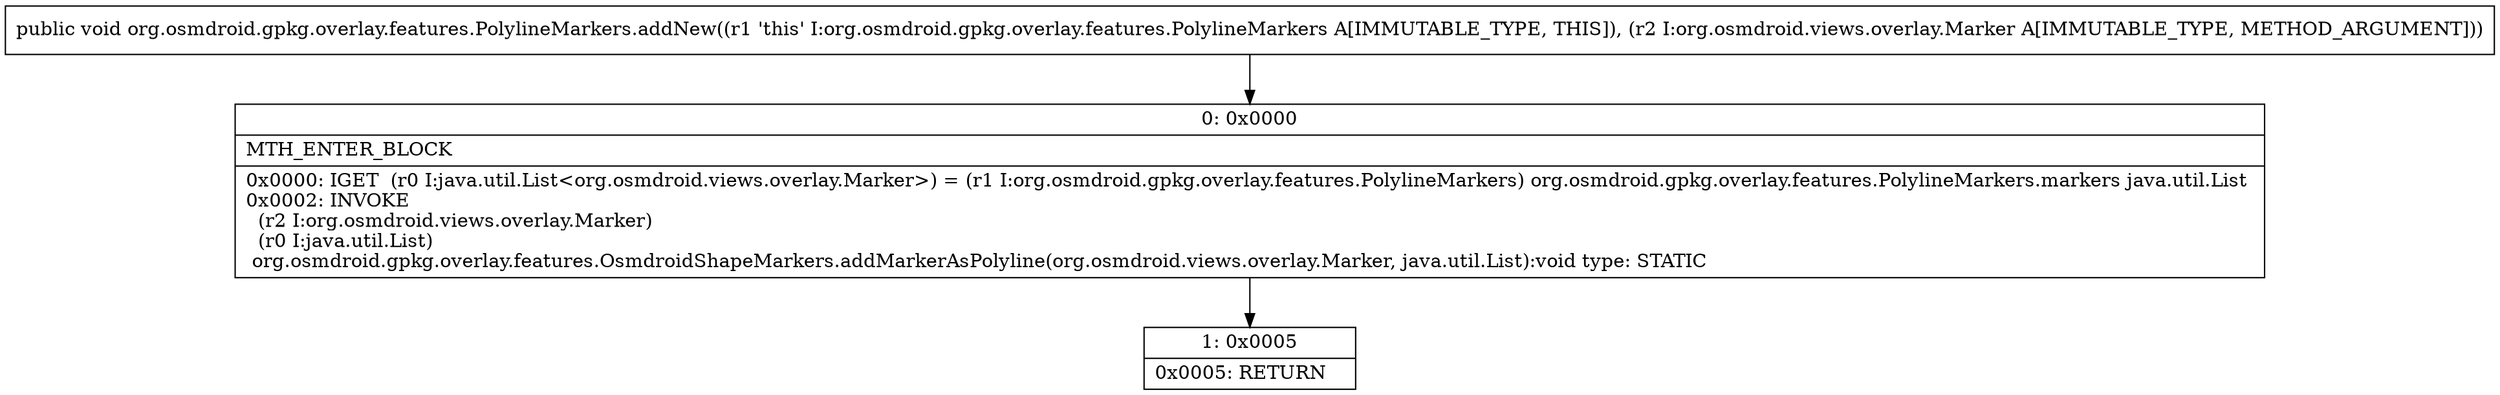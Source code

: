 digraph "CFG fororg.osmdroid.gpkg.overlay.features.PolylineMarkers.addNew(Lorg\/osmdroid\/views\/overlay\/Marker;)V" {
Node_0 [shape=record,label="{0\:\ 0x0000|MTH_ENTER_BLOCK\l|0x0000: IGET  (r0 I:java.util.List\<org.osmdroid.views.overlay.Marker\>) = (r1 I:org.osmdroid.gpkg.overlay.features.PolylineMarkers) org.osmdroid.gpkg.overlay.features.PolylineMarkers.markers java.util.List \l0x0002: INVOKE  \l  (r2 I:org.osmdroid.views.overlay.Marker)\l  (r0 I:java.util.List)\l org.osmdroid.gpkg.overlay.features.OsmdroidShapeMarkers.addMarkerAsPolyline(org.osmdroid.views.overlay.Marker, java.util.List):void type: STATIC \l}"];
Node_1 [shape=record,label="{1\:\ 0x0005|0x0005: RETURN   \l}"];
MethodNode[shape=record,label="{public void org.osmdroid.gpkg.overlay.features.PolylineMarkers.addNew((r1 'this' I:org.osmdroid.gpkg.overlay.features.PolylineMarkers A[IMMUTABLE_TYPE, THIS]), (r2 I:org.osmdroid.views.overlay.Marker A[IMMUTABLE_TYPE, METHOD_ARGUMENT])) }"];
MethodNode -> Node_0;
Node_0 -> Node_1;
}

